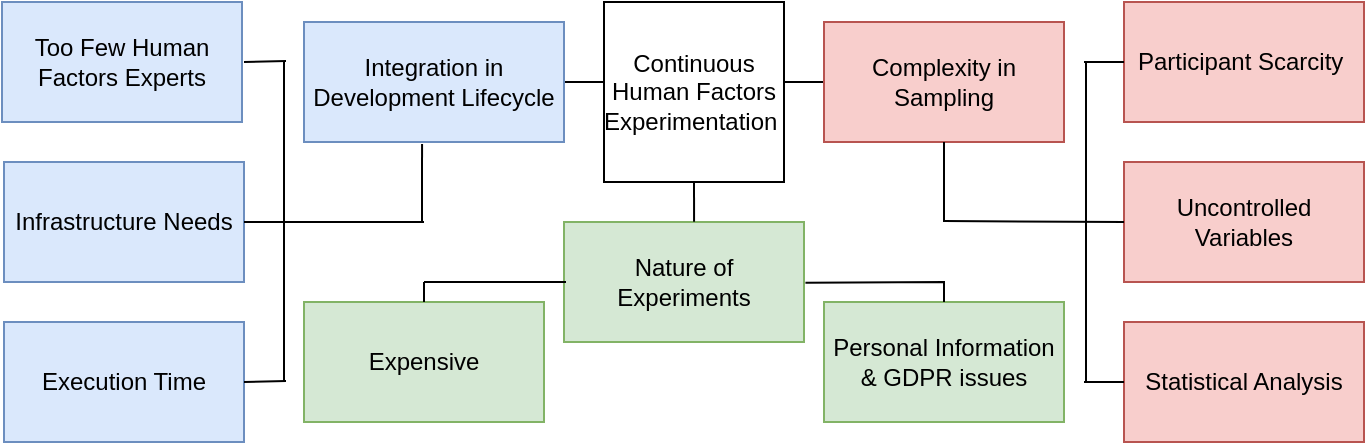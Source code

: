 <mxfile version="26.0.3">
  <diagram name="Page-1" id="Ugibfa6YPe236C6W7_aE">
    <mxGraphModel dx="954" dy="556" grid="1" gridSize="10" guides="1" tooltips="1" connect="1" arrows="1" fold="1" page="1" pageScale="1" pageWidth="827" pageHeight="1169" math="0" shadow="0">
      <root>
        <mxCell id="0" />
        <mxCell id="1" parent="0" />
        <mxCell id="_Mp5IJl9h74WQc3akkdZ-2" value="Continuous Human Factors Experimentation&amp;nbsp;" style="whiteSpace=wrap;html=1;aspect=fixed;" vertex="1" parent="1">
          <mxGeometry x="651" y="430" width="90" height="90" as="geometry" />
        </mxCell>
        <mxCell id="_Mp5IJl9h74WQc3akkdZ-3" value="" style="endArrow=none;html=1;rounded=0;" edge="1" parent="1">
          <mxGeometry width="50" height="50" relative="1" as="geometry">
            <mxPoint x="741" y="470" as="sourcePoint" />
            <mxPoint x="771" y="470" as="targetPoint" />
          </mxGeometry>
        </mxCell>
        <mxCell id="_Mp5IJl9h74WQc3akkdZ-4" value="" style="endArrow=none;html=1;rounded=0;" edge="1" parent="1">
          <mxGeometry width="50" height="50" relative="1" as="geometry">
            <mxPoint x="621" y="470" as="sourcePoint" />
            <mxPoint x="651" y="470" as="targetPoint" />
          </mxGeometry>
        </mxCell>
        <mxCell id="_Mp5IJl9h74WQc3akkdZ-5" value="Nature of Experiments" style="rounded=0;whiteSpace=wrap;html=1;fillColor=#d5e8d4;strokeColor=#82b366;rotation=0;" vertex="1" parent="1">
          <mxGeometry x="631" y="540" width="120" height="60" as="geometry" />
        </mxCell>
        <mxCell id="_Mp5IJl9h74WQc3akkdZ-6" value="" style="endArrow=none;html=1;rounded=0;entryX=0.5;entryY=1;entryDx=0;entryDy=0;exitX=0.542;exitY=-0.002;exitDx=0;exitDy=0;exitPerimeter=0;" edge="1" parent="1" source="_Mp5IJl9h74WQc3akkdZ-5" target="_Mp5IJl9h74WQc3akkdZ-2">
          <mxGeometry width="50" height="50" relative="1" as="geometry">
            <mxPoint x="696" y="640" as="sourcePoint" />
            <mxPoint x="831" y="620" as="targetPoint" />
            <Array as="points" />
          </mxGeometry>
        </mxCell>
        <mxCell id="_Mp5IJl9h74WQc3akkdZ-7" value="Complexity in Sampling" style="rounded=0;whiteSpace=wrap;html=1;fillColor=#f8cecc;strokeColor=#b85450;" vertex="1" parent="1">
          <mxGeometry x="761" y="440" width="120" height="60" as="geometry" />
        </mxCell>
        <mxCell id="_Mp5IJl9h74WQc3akkdZ-8" value="Participant Scarcity&amp;nbsp;" style="rounded=0;whiteSpace=wrap;html=1;fillColor=#f8cecc;strokeColor=#b85450;" vertex="1" parent="1">
          <mxGeometry x="911" y="430" width="120" height="60" as="geometry" />
        </mxCell>
        <mxCell id="_Mp5IJl9h74WQc3akkdZ-9" value="Uncontrolled Variables" style="rounded=0;whiteSpace=wrap;html=1;fillColor=#f8cecc;strokeColor=#b85450;" vertex="1" parent="1">
          <mxGeometry x="911" y="510" width="120" height="60" as="geometry" />
        </mxCell>
        <mxCell id="_Mp5IJl9h74WQc3akkdZ-10" value="Statistical Analysis" style="rounded=0;whiteSpace=wrap;html=1;fillColor=#f8cecc;strokeColor=#b85450;" vertex="1" parent="1">
          <mxGeometry x="911" y="590" width="120" height="60" as="geometry" />
        </mxCell>
        <mxCell id="_Mp5IJl9h74WQc3akkdZ-11" value="" style="endArrow=none;html=1;rounded=0;" edge="1" parent="1">
          <mxGeometry width="50" height="50" relative="1" as="geometry">
            <mxPoint x="891" y="460" as="sourcePoint" />
            <mxPoint x="911" y="460" as="targetPoint" />
          </mxGeometry>
        </mxCell>
        <mxCell id="_Mp5IJl9h74WQc3akkdZ-12" value="" style="endArrow=none;html=1;rounded=0;" edge="1" parent="1">
          <mxGeometry width="50" height="50" relative="1" as="geometry">
            <mxPoint x="892" y="620" as="sourcePoint" />
            <mxPoint x="892" y="460" as="targetPoint" />
          </mxGeometry>
        </mxCell>
        <mxCell id="_Mp5IJl9h74WQc3akkdZ-13" value="" style="endArrow=none;html=1;rounded=0;" edge="1" parent="1">
          <mxGeometry width="50" height="50" relative="1" as="geometry">
            <mxPoint x="891" y="620" as="sourcePoint" />
            <mxPoint x="911" y="620" as="targetPoint" />
          </mxGeometry>
        </mxCell>
        <mxCell id="_Mp5IJl9h74WQc3akkdZ-14" value="" style="endArrow=none;html=1;rounded=0;exitX=0.5;exitY=1;exitDx=0;exitDy=0;" edge="1" parent="1" source="_Mp5IJl9h74WQc3akkdZ-7">
          <mxGeometry width="50" height="50" relative="1" as="geometry">
            <mxPoint x="821" y="510" as="sourcePoint" />
            <mxPoint x="821" y="540" as="targetPoint" />
          </mxGeometry>
        </mxCell>
        <mxCell id="_Mp5IJl9h74WQc3akkdZ-15" value="Expensive" style="rounded=0;whiteSpace=wrap;html=1;fillColor=#d5e8d4;strokeColor=#82b366;rotation=0;" vertex="1" parent="1">
          <mxGeometry x="501" y="580" width="120" height="60" as="geometry" />
        </mxCell>
        <mxCell id="_Mp5IJl9h74WQc3akkdZ-16" value="Personal Information &amp;amp; GDPR issues" style="rounded=0;whiteSpace=wrap;html=1;fillColor=#d5e8d4;strokeColor=#82b366;rotation=0;" vertex="1" parent="1">
          <mxGeometry x="761" y="580" width="120" height="60" as="geometry" />
        </mxCell>
        <mxCell id="_Mp5IJl9h74WQc3akkdZ-17" value="Execution Time" style="rounded=0;whiteSpace=wrap;html=1;fillColor=#dae8fc;strokeColor=#6c8ebf;" vertex="1" parent="1">
          <mxGeometry x="351" y="590" width="120" height="60" as="geometry" />
        </mxCell>
        <mxCell id="_Mp5IJl9h74WQc3akkdZ-18" value="Integration in Development Lifecycle" style="rounded=0;whiteSpace=wrap;html=1;fillColor=#dae8fc;strokeColor=#6c8ebf;rotation=0;" vertex="1" parent="1">
          <mxGeometry x="501" y="440" width="130" height="60" as="geometry" />
        </mxCell>
        <mxCell id="_Mp5IJl9h74WQc3akkdZ-19" value="Too Few Human Factors Experts" style="rounded=0;whiteSpace=wrap;html=1;fillColor=#dae8fc;strokeColor=#6c8ebf;rotation=0;" vertex="1" parent="1">
          <mxGeometry x="350" y="430" width="120" height="60" as="geometry" />
        </mxCell>
        <mxCell id="_Mp5IJl9h74WQc3akkdZ-20" value="Infrastructure Needs" style="rounded=0;whiteSpace=wrap;html=1;fillColor=#dae8fc;strokeColor=#6c8ebf;rotation=0;" vertex="1" parent="1">
          <mxGeometry x="351" y="510" width="120" height="60" as="geometry" />
        </mxCell>
        <mxCell id="_Mp5IJl9h74WQc3akkdZ-21" value="" style="endArrow=none;html=1;rounded=0;entryX=0.454;entryY=1.017;entryDx=0;entryDy=0;entryPerimeter=0;" edge="1" parent="1" target="_Mp5IJl9h74WQc3akkdZ-18">
          <mxGeometry width="50" height="50" relative="1" as="geometry">
            <mxPoint x="560" y="540" as="sourcePoint" />
            <mxPoint x="497" y="476" as="targetPoint" />
          </mxGeometry>
        </mxCell>
        <mxCell id="_Mp5IJl9h74WQc3akkdZ-22" value="" style="endArrow=none;html=1;rounded=0;" edge="1" parent="1">
          <mxGeometry width="50" height="50" relative="1" as="geometry">
            <mxPoint x="491" y="620" as="sourcePoint" />
            <mxPoint x="491" y="460" as="targetPoint" />
          </mxGeometry>
        </mxCell>
        <mxCell id="_Mp5IJl9h74WQc3akkdZ-23" value="" style="endArrow=none;html=1;rounded=0;" edge="1" parent="1">
          <mxGeometry width="50" height="50" relative="1" as="geometry">
            <mxPoint x="471" y="460" as="sourcePoint" />
            <mxPoint x="492" y="459.5" as="targetPoint" />
          </mxGeometry>
        </mxCell>
        <mxCell id="_Mp5IJl9h74WQc3akkdZ-24" value="" style="endArrow=none;html=1;rounded=0;" edge="1" parent="1">
          <mxGeometry width="50" height="50" relative="1" as="geometry">
            <mxPoint x="471" y="620" as="sourcePoint" />
            <mxPoint x="492" y="619.5" as="targetPoint" />
          </mxGeometry>
        </mxCell>
        <mxCell id="_Mp5IJl9h74WQc3akkdZ-25" value="" style="endArrow=none;html=1;rounded=0;exitX=1;exitY=0.5;exitDx=0;exitDy=0;" edge="1" parent="1" source="_Mp5IJl9h74WQc3akkdZ-20">
          <mxGeometry width="50" height="50" relative="1" as="geometry">
            <mxPoint x="651" y="590" as="sourcePoint" />
            <mxPoint x="561" y="540" as="targetPoint" />
          </mxGeometry>
        </mxCell>
        <mxCell id="_Mp5IJl9h74WQc3akkdZ-26" value="" style="endArrow=none;html=1;rounded=0;exitX=1;exitY=0.5;exitDx=0;exitDy=0;" edge="1" parent="1">
          <mxGeometry width="50" height="50" relative="1" as="geometry">
            <mxPoint x="821" y="539.5" as="sourcePoint" />
            <mxPoint x="911" y="540" as="targetPoint" />
          </mxGeometry>
        </mxCell>
        <mxCell id="_Mp5IJl9h74WQc3akkdZ-27" value="" style="endArrow=none;html=1;rounded=0;exitX=1.006;exitY=0.34;exitDx=0;exitDy=0;exitPerimeter=0;" edge="1" parent="1">
          <mxGeometry width="50" height="50" relative="1" as="geometry">
            <mxPoint x="751.72" y="570.4" as="sourcePoint" />
            <mxPoint x="821" y="580" as="targetPoint" />
            <Array as="points">
              <mxPoint x="821" y="570" />
            </Array>
          </mxGeometry>
        </mxCell>
        <mxCell id="_Mp5IJl9h74WQc3akkdZ-28" value="" style="endArrow=none;html=1;rounded=0;" edge="1" parent="1">
          <mxGeometry width="50" height="50" relative="1" as="geometry">
            <mxPoint x="821" y="570" as="sourcePoint" />
            <mxPoint x="821" y="570" as="targetPoint" />
          </mxGeometry>
        </mxCell>
        <mxCell id="_Mp5IJl9h74WQc3akkdZ-29" value="" style="endArrow=none;html=1;rounded=0;" edge="1" parent="1">
          <mxGeometry width="50" height="50" relative="1" as="geometry">
            <mxPoint x="561" y="570" as="sourcePoint" />
            <mxPoint x="632" y="570" as="targetPoint" />
          </mxGeometry>
        </mxCell>
        <mxCell id="_Mp5IJl9h74WQc3akkdZ-30" value="" style="endArrow=none;html=1;rounded=0;exitX=0.5;exitY=0;exitDx=0;exitDy=0;" edge="1" parent="1">
          <mxGeometry width="50" height="50" relative="1" as="geometry">
            <mxPoint x="561" y="580" as="sourcePoint" />
            <mxPoint x="561" y="570" as="targetPoint" />
          </mxGeometry>
        </mxCell>
      </root>
    </mxGraphModel>
  </diagram>
</mxfile>
